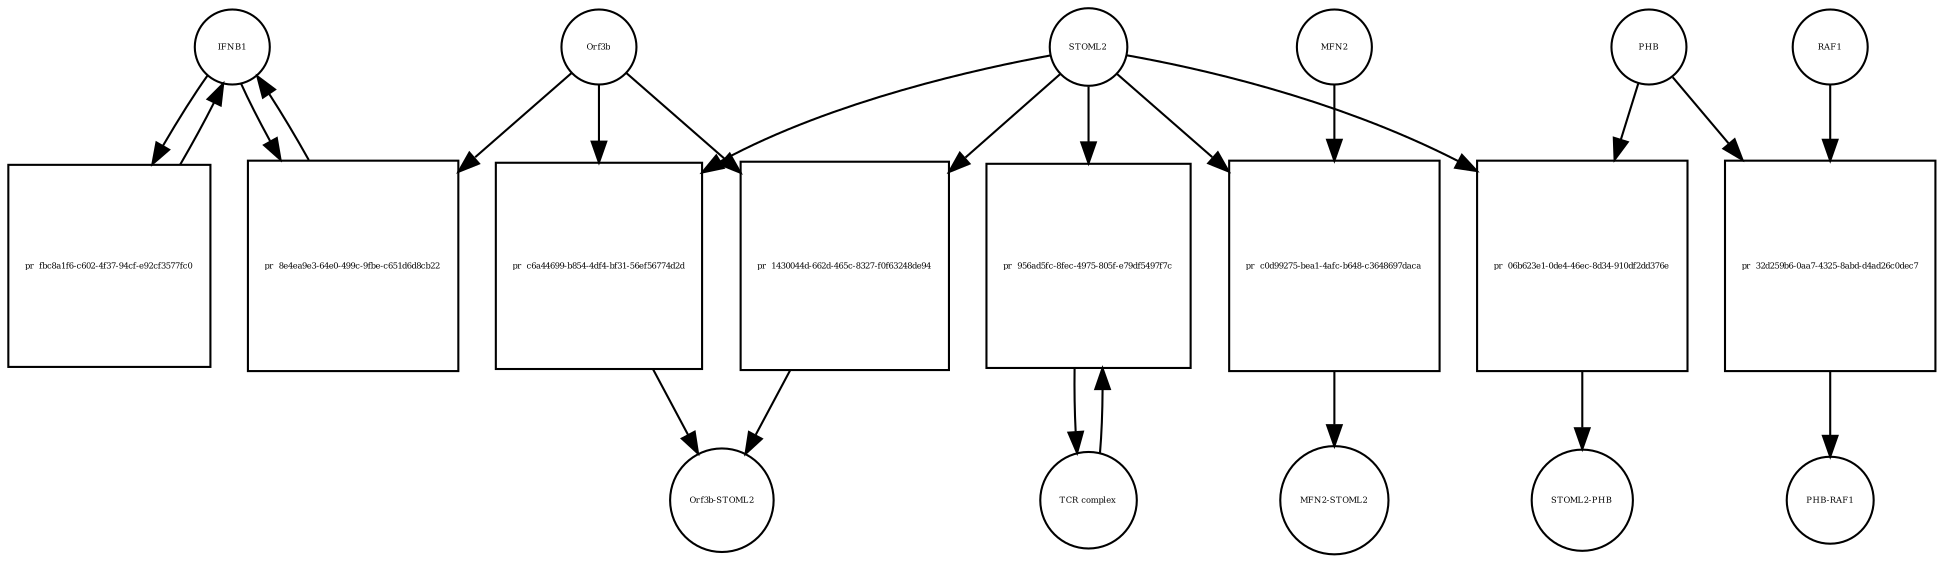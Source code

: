 strict digraph  {
IFNB1 [annotation=urn_miriam_uniprot_P01574, bipartite=0, cls=macromolecule, fontsize=4, label=IFNB1, shape=circle];
"pr_8e4ea9e3-64e0-499c-9fbe-c651d6d8cb22" [annotation="", bipartite=1, cls=process, fontsize=4, label="pr_8e4ea9e3-64e0-499c-9fbe-c651d6d8cb22", shape=square];
Orf3b [annotation="", bipartite=0, cls=macromolecule, fontsize=4, label=Orf3b, shape=circle];
"pr_fbc8a1f6-c602-4f37-94cf-e92cf3577fc0" [annotation="", bipartite=1, cls=process, fontsize=4, label="pr_fbc8a1f6-c602-4f37-94cf-e92cf3577fc0", shape=square];
STOML2 [annotation=urn_miriam_pubmed_18641330, bipartite=0, cls="macromolecule multimer", fontsize=4, label=STOML2, shape=circle];
"pr_c0d99275-bea1-4afc-b648-c3648697daca" [annotation="", bipartite=1, cls=process, fontsize=4, label="pr_c0d99275-bea1-4afc-b648-c3648697daca", shape=square];
MFN2 [annotation=urn_miriam_uniprot_O95140, bipartite=0, cls=macromolecule, fontsize=4, label=MFN2, shape=circle];
"MFN2-STOML2" [annotation="", bipartite=0, cls=complex, fontsize=4, label="MFN2-STOML2", shape=circle];
"pr_c6a44699-b854-4df4-bf31-56ef56774d2d" [annotation="", bipartite=1, cls=process, fontsize=4, label="pr_c6a44699-b854-4df4-bf31-56ef56774d2d", shape=square];
"Orf3b-STOML2" [annotation="", bipartite=0, cls=complex, fontsize=4, label="Orf3b-STOML2", shape=circle];
"pr_06b623e1-0de4-46ec-8d34-910df2dd376e" [annotation="", bipartite=1, cls=process, fontsize=4, label="pr_06b623e1-0de4-46ec-8d34-910df2dd376e", shape=square];
PHB [annotation=urn_miriam_uniprot_P35232, bipartite=0, cls=macromolecule, fontsize=4, label=PHB, shape=circle];
"STOML2-PHB" [annotation="", bipartite=0, cls=complex, fontsize=4, label="STOML2-PHB", shape=circle];
"pr_32d259b6-0aa7-4325-8abd-d4ad26c0dec7" [annotation="", bipartite=1, cls=process, fontsize=4, label="pr_32d259b6-0aa7-4325-8abd-d4ad26c0dec7", shape=square];
RAF1 [annotation=urn_miriam_uniprot_P04049, bipartite=0, cls=macromolecule, fontsize=4, label=RAF1, shape=circle];
"PHB-RAF1" [annotation="", bipartite=0, cls=complex, fontsize=4, label="PHB-RAF1", shape=circle];
"pr_1430044d-662d-465c-8327-f0f63248de94" [annotation="", bipartite=1, cls=process, fontsize=4, label="pr_1430044d-662d-465c-8327-f0f63248de94", shape=square];
"pr_956ad5fc-8fec-4975-805f-e79df5497f7c" [annotation="", bipartite=1, cls=process, fontsize=4, label="pr_956ad5fc-8fec-4975-805f-e79df5497f7c", shape=square];
"TCR complex" [annotation="urn_miriam_uniprot_P07766|urn_miriam_uniprot_P04234|urn_miriam_uniprot_P09693|urn_miriam_uniprot_P20963|urn_miriam_uniprot_P01848|urn_miriam_uniprot_Q9UJZ1|urn_miriam_uniprot_P0DSE2", bipartite=0, cls=complex, fontsize=4, label="TCR complex", shape=circle];
IFNB1 -> "pr_8e4ea9e3-64e0-499c-9fbe-c651d6d8cb22"  [annotation="", interaction_type=consumption];
IFNB1 -> "pr_fbc8a1f6-c602-4f37-94cf-e92cf3577fc0"  [annotation="", interaction_type=consumption];
"pr_8e4ea9e3-64e0-499c-9fbe-c651d6d8cb22" -> IFNB1  [annotation="", interaction_type=production];
Orf3b -> "pr_8e4ea9e3-64e0-499c-9fbe-c651d6d8cb22"  [annotation="", interaction_type=inhibition];
Orf3b -> "pr_c6a44699-b854-4df4-bf31-56ef56774d2d"  [annotation="", interaction_type=consumption];
Orf3b -> "pr_1430044d-662d-465c-8327-f0f63248de94"  [annotation="", interaction_type=consumption];
"pr_fbc8a1f6-c602-4f37-94cf-e92cf3577fc0" -> IFNB1  [annotation="", interaction_type=production];
STOML2 -> "pr_c0d99275-bea1-4afc-b648-c3648697daca"  [annotation="", interaction_type=consumption];
STOML2 -> "pr_c6a44699-b854-4df4-bf31-56ef56774d2d"  [annotation="", interaction_type=consumption];
STOML2 -> "pr_06b623e1-0de4-46ec-8d34-910df2dd376e"  [annotation="", interaction_type=consumption];
STOML2 -> "pr_1430044d-662d-465c-8327-f0f63248de94"  [annotation="", interaction_type=consumption];
STOML2 -> "pr_956ad5fc-8fec-4975-805f-e79df5497f7c"  [annotation="", interaction_type=consumption];
"pr_c0d99275-bea1-4afc-b648-c3648697daca" -> "MFN2-STOML2"  [annotation="", interaction_type=production];
MFN2 -> "pr_c0d99275-bea1-4afc-b648-c3648697daca"  [annotation="", interaction_type=consumption];
"pr_c6a44699-b854-4df4-bf31-56ef56774d2d" -> "Orf3b-STOML2"  [annotation="", interaction_type=production];
"pr_06b623e1-0de4-46ec-8d34-910df2dd376e" -> "STOML2-PHB"  [annotation="", interaction_type=production];
PHB -> "pr_06b623e1-0de4-46ec-8d34-910df2dd376e"  [annotation="", interaction_type=consumption];
PHB -> "pr_32d259b6-0aa7-4325-8abd-d4ad26c0dec7"  [annotation="", interaction_type=consumption];
"pr_32d259b6-0aa7-4325-8abd-d4ad26c0dec7" -> "PHB-RAF1"  [annotation="", interaction_type=production];
RAF1 -> "pr_32d259b6-0aa7-4325-8abd-d4ad26c0dec7"  [annotation="", interaction_type=consumption];
"pr_1430044d-662d-465c-8327-f0f63248de94" -> "Orf3b-STOML2"  [annotation="", interaction_type=production];
"pr_956ad5fc-8fec-4975-805f-e79df5497f7c" -> "TCR complex"  [annotation="", interaction_type=production];
"TCR complex" -> "pr_956ad5fc-8fec-4975-805f-e79df5497f7c"  [annotation="", interaction_type=consumption];
}
